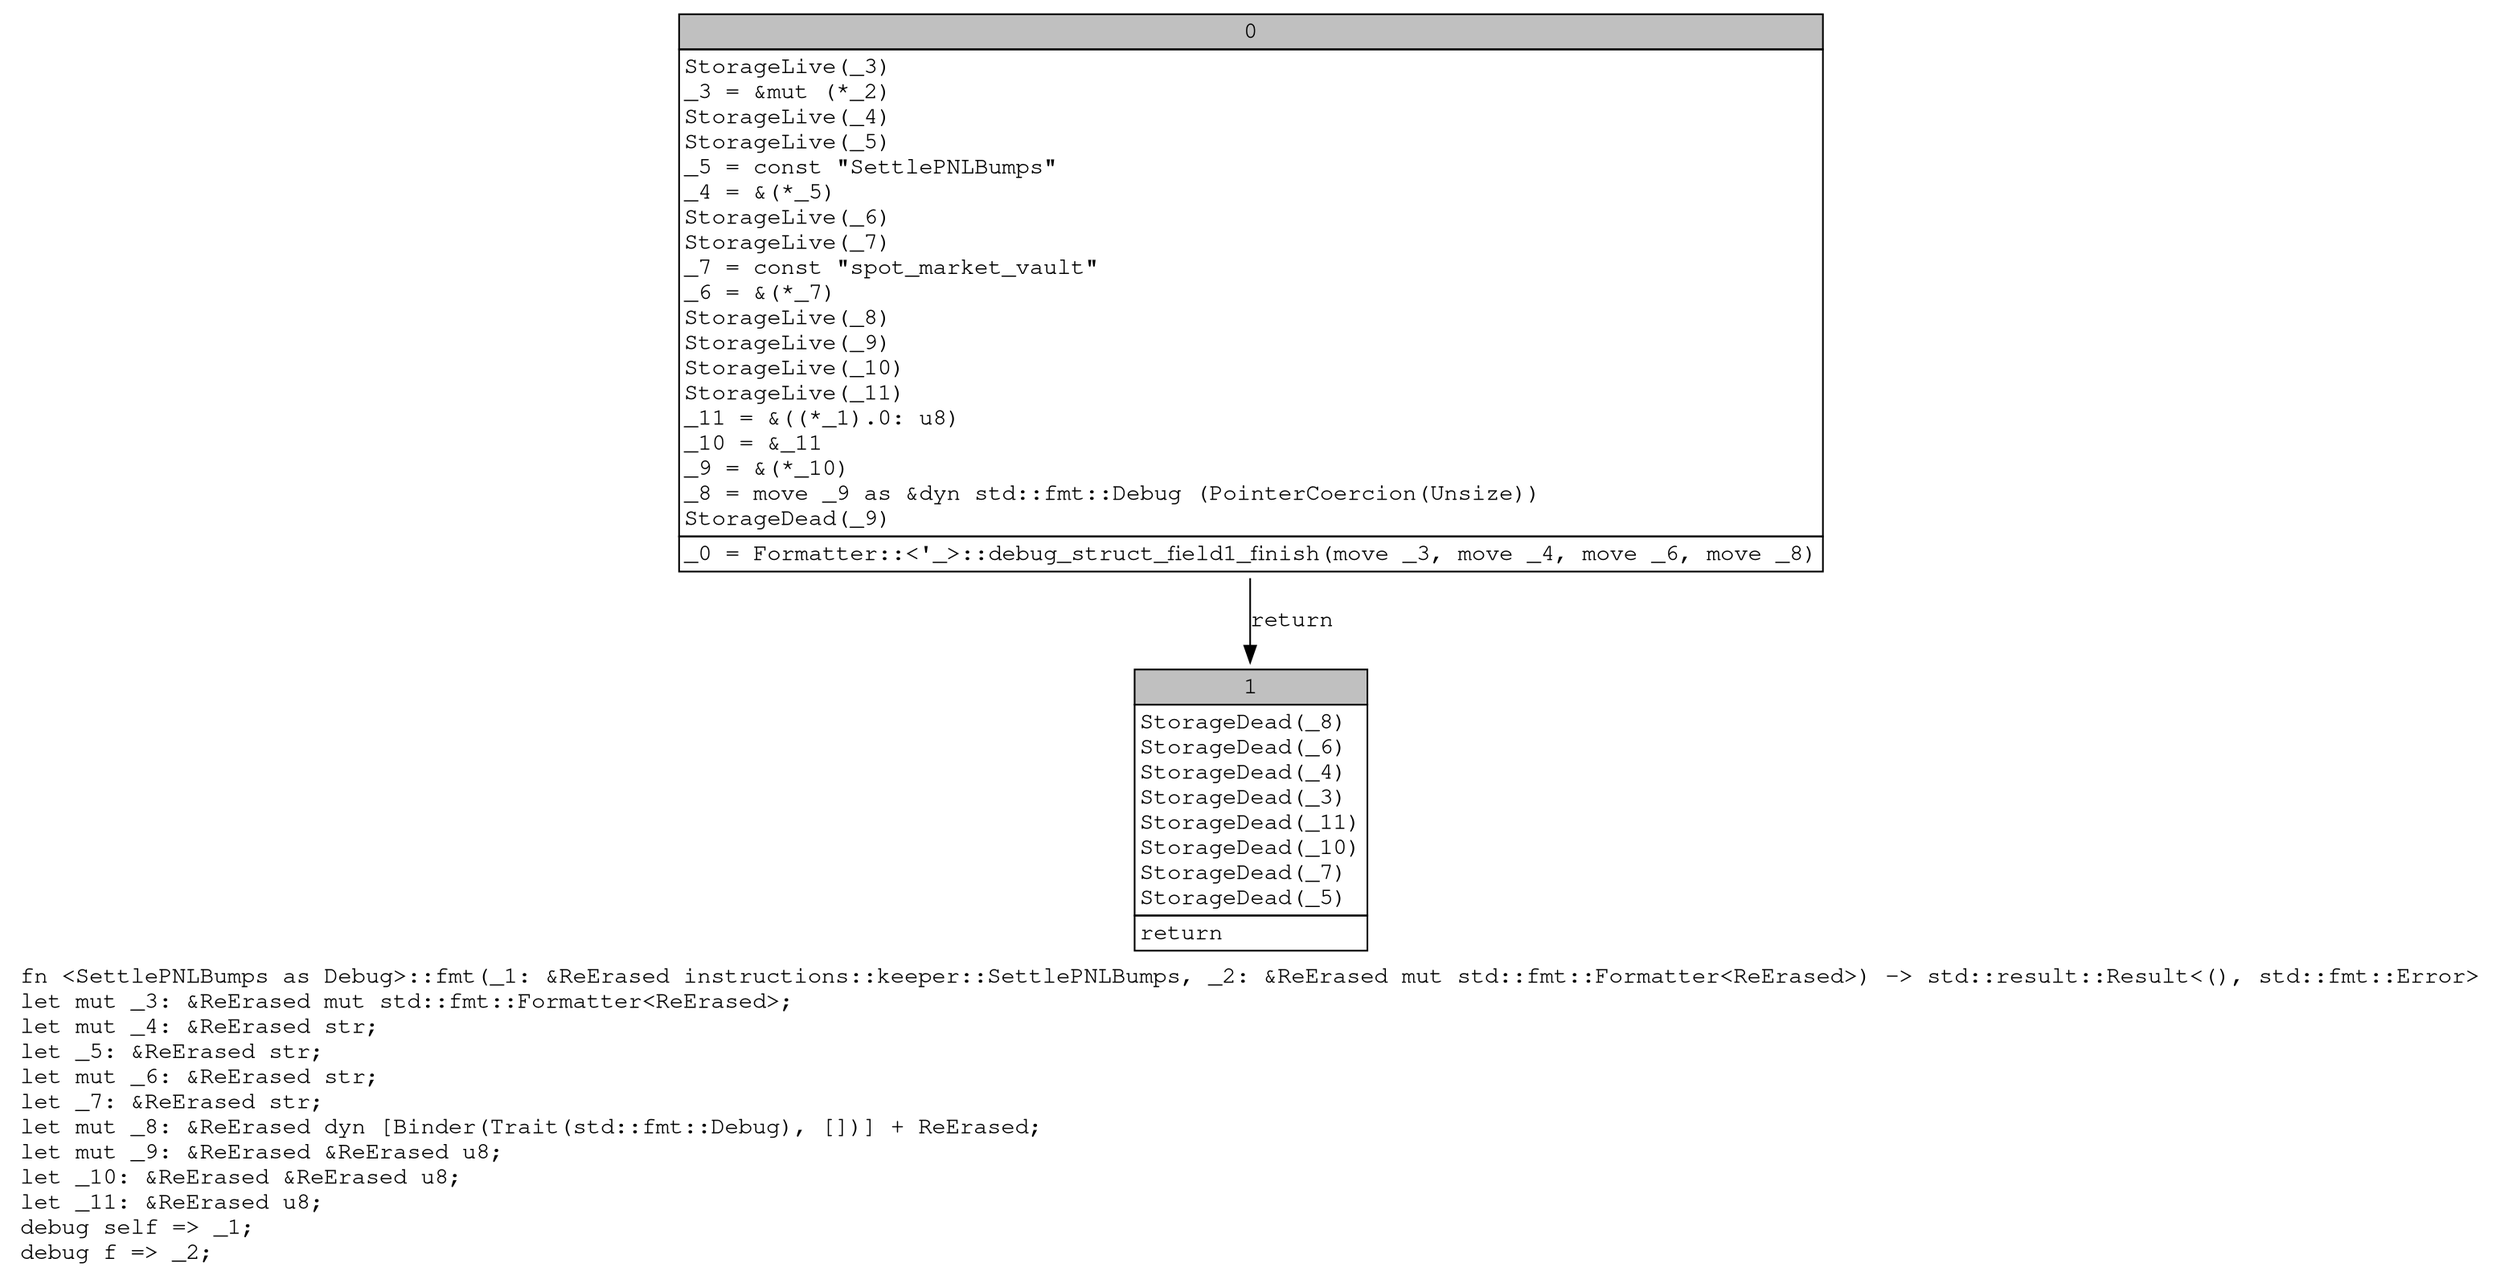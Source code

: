digraph Mir_0_9864 {
    graph [fontname="Courier, monospace"];
    node [fontname="Courier, monospace"];
    edge [fontname="Courier, monospace"];
    label=<fn &lt;SettlePNLBumps as Debug&gt;::fmt(_1: &amp;ReErased instructions::keeper::SettlePNLBumps, _2: &amp;ReErased mut std::fmt::Formatter&lt;ReErased&gt;) -&gt; std::result::Result&lt;(), std::fmt::Error&gt;<br align="left"/>let mut _3: &amp;ReErased mut std::fmt::Formatter&lt;ReErased&gt;;<br align="left"/>let mut _4: &amp;ReErased str;<br align="left"/>let _5: &amp;ReErased str;<br align="left"/>let mut _6: &amp;ReErased str;<br align="left"/>let _7: &amp;ReErased str;<br align="left"/>let mut _8: &amp;ReErased dyn [Binder(Trait(std::fmt::Debug), [])] + ReErased;<br align="left"/>let mut _9: &amp;ReErased &amp;ReErased u8;<br align="left"/>let _10: &amp;ReErased &amp;ReErased u8;<br align="left"/>let _11: &amp;ReErased u8;<br align="left"/>debug self =&gt; _1;<br align="left"/>debug f =&gt; _2;<br align="left"/>>;
    bb0__0_9864 [shape="none", label=<<table border="0" cellborder="1" cellspacing="0"><tr><td bgcolor="gray" align="center" colspan="1">0</td></tr><tr><td align="left" balign="left">StorageLive(_3)<br/>_3 = &amp;mut (*_2)<br/>StorageLive(_4)<br/>StorageLive(_5)<br/>_5 = const &quot;SettlePNLBumps&quot;<br/>_4 = &amp;(*_5)<br/>StorageLive(_6)<br/>StorageLive(_7)<br/>_7 = const &quot;spot_market_vault&quot;<br/>_6 = &amp;(*_7)<br/>StorageLive(_8)<br/>StorageLive(_9)<br/>StorageLive(_10)<br/>StorageLive(_11)<br/>_11 = &amp;((*_1).0: u8)<br/>_10 = &amp;_11<br/>_9 = &amp;(*_10)<br/>_8 = move _9 as &amp;dyn std::fmt::Debug (PointerCoercion(Unsize))<br/>StorageDead(_9)<br/></td></tr><tr><td align="left">_0 = Formatter::&lt;'_&gt;::debug_struct_field1_finish(move _3, move _4, move _6, move _8)</td></tr></table>>];
    bb1__0_9864 [shape="none", label=<<table border="0" cellborder="1" cellspacing="0"><tr><td bgcolor="gray" align="center" colspan="1">1</td></tr><tr><td align="left" balign="left">StorageDead(_8)<br/>StorageDead(_6)<br/>StorageDead(_4)<br/>StorageDead(_3)<br/>StorageDead(_11)<br/>StorageDead(_10)<br/>StorageDead(_7)<br/>StorageDead(_5)<br/></td></tr><tr><td align="left">return</td></tr></table>>];
    bb0__0_9864 -> bb1__0_9864 [label="return"];
}
